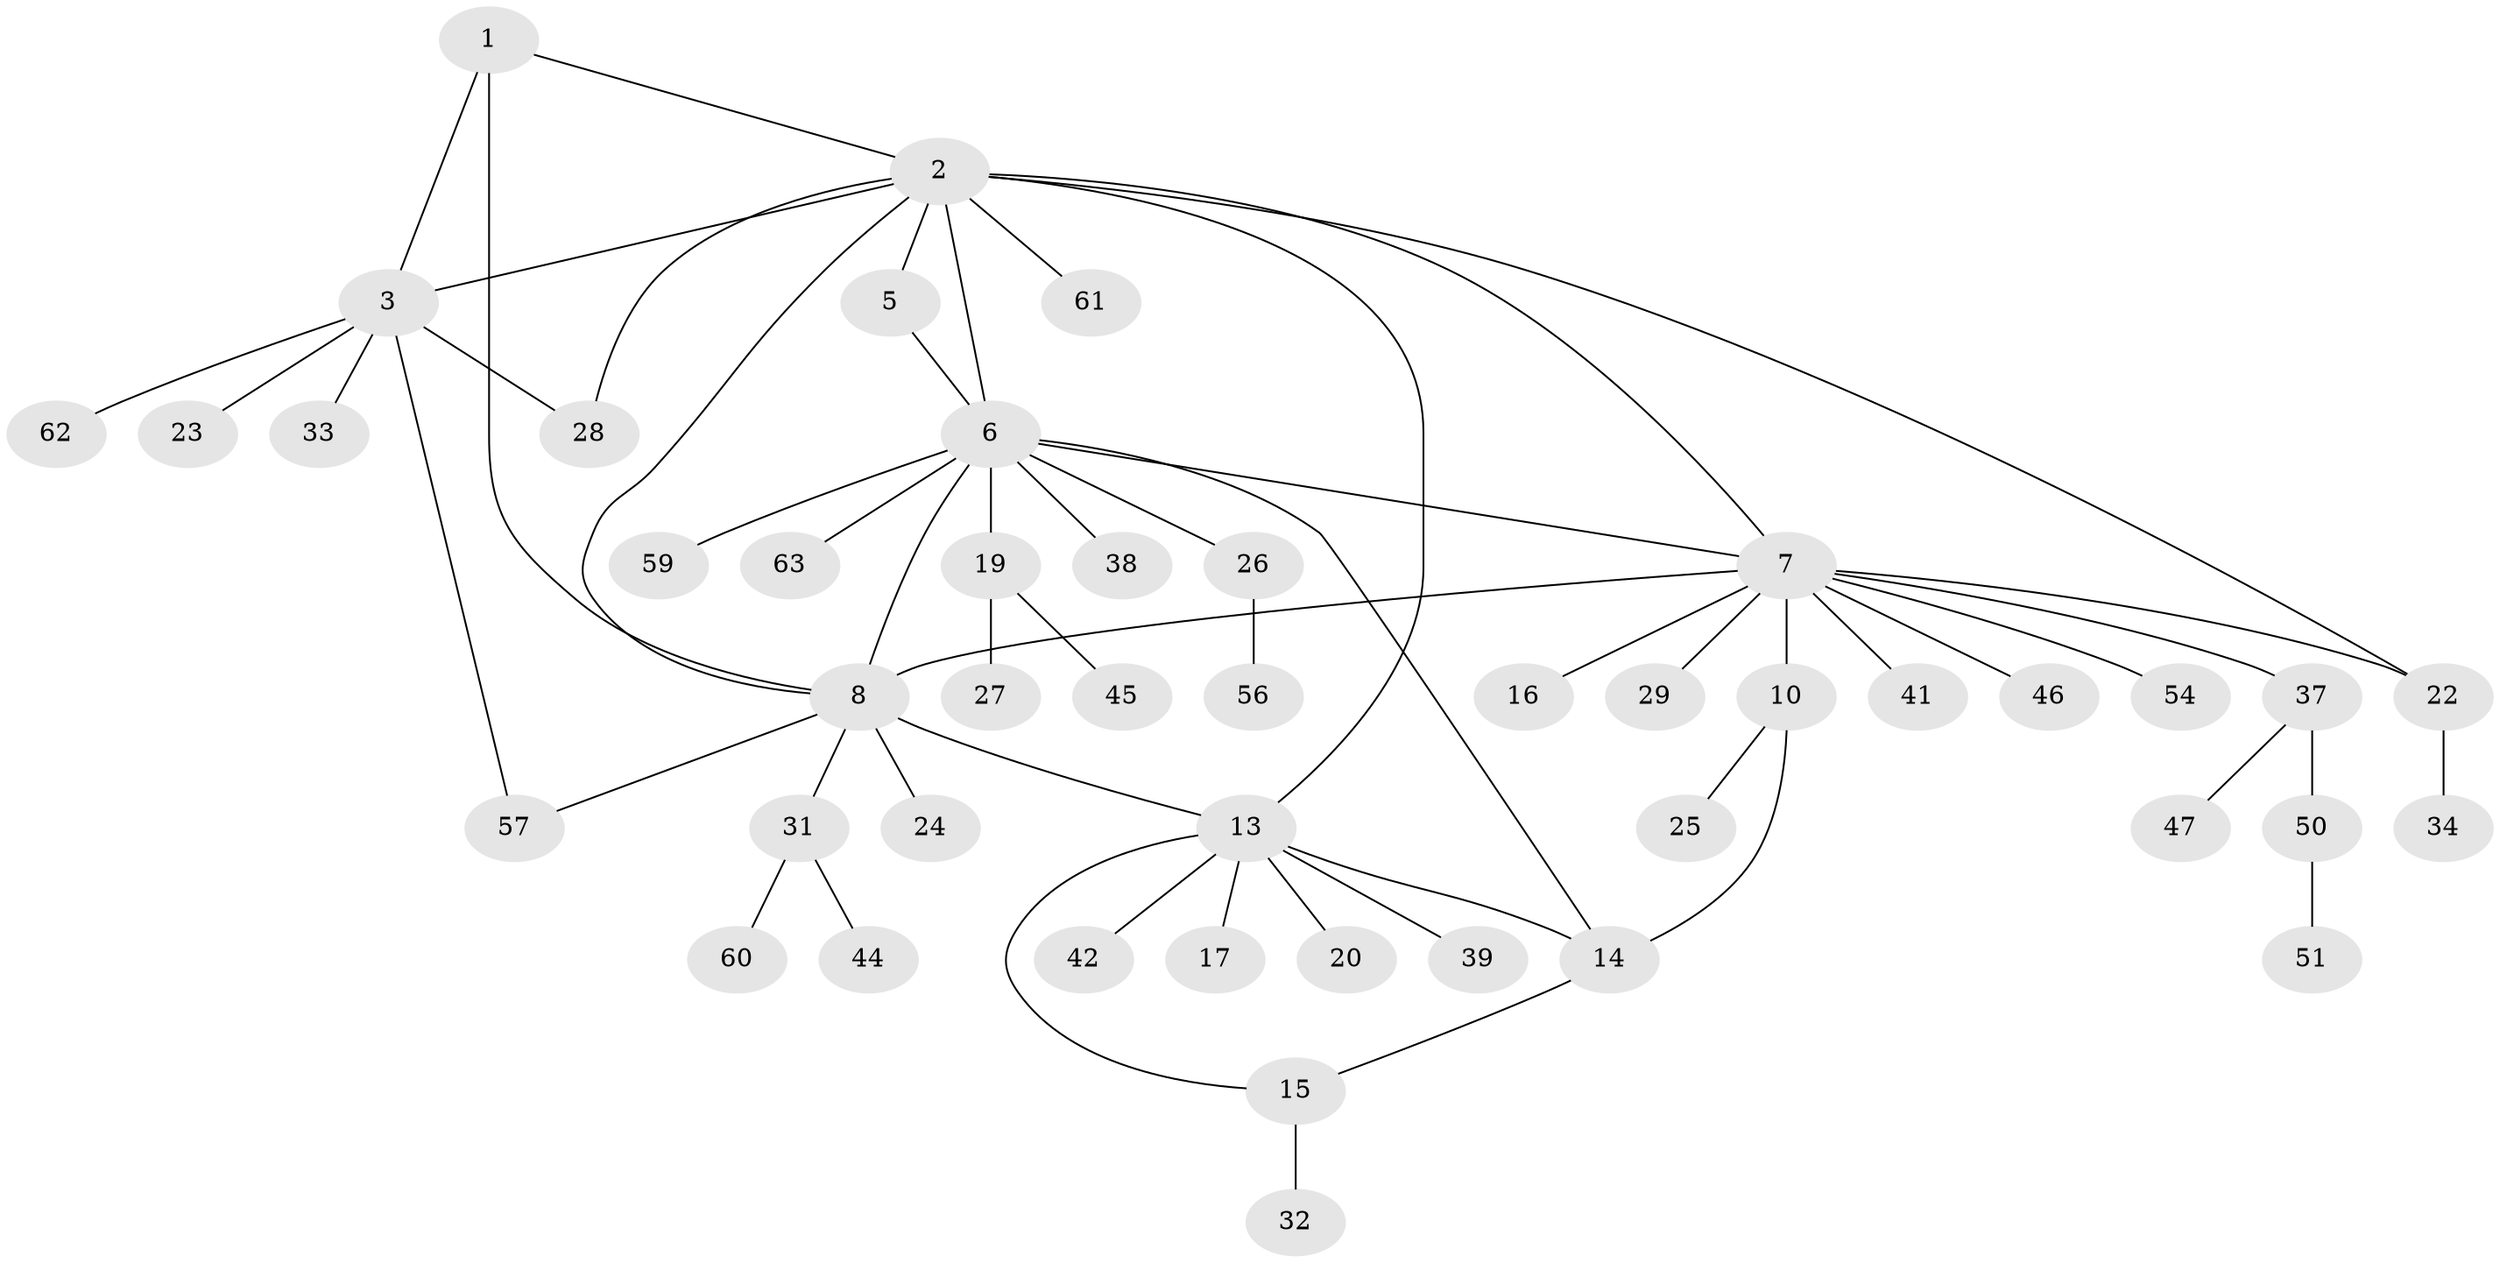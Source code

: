 // Generated by graph-tools (version 1.1) at 2025/52/02/27/25 19:52:21]
// undirected, 46 vertices, 58 edges
graph export_dot {
graph [start="1"]
  node [color=gray90,style=filled];
  1 [super="+35"];
  2 [super="+4"];
  3 [super="+18"];
  5;
  6 [super="+53"];
  7 [super="+12"];
  8 [super="+9"];
  10 [super="+11"];
  13 [super="+36"];
  14;
  15 [super="+21"];
  16 [super="+43"];
  17;
  19 [super="+30"];
  20;
  22 [super="+52"];
  23;
  24;
  25;
  26 [super="+55"];
  27;
  28;
  29;
  31 [super="+48"];
  32;
  33;
  34;
  37 [super="+40"];
  38;
  39;
  41;
  42;
  44 [super="+58"];
  45;
  46 [super="+49"];
  47;
  50;
  51 [super="+64"];
  54;
  56;
  57;
  59;
  60;
  61;
  62;
  63;
  1 -- 2;
  1 -- 3;
  1 -- 8;
  2 -- 3;
  2 -- 13;
  2 -- 22;
  2 -- 61;
  2 -- 7;
  2 -- 5;
  2 -- 6;
  2 -- 8;
  2 -- 28;
  3 -- 23;
  3 -- 28;
  3 -- 57;
  3 -- 62;
  3 -- 33;
  5 -- 6;
  6 -- 14;
  6 -- 19;
  6 -- 26;
  6 -- 38;
  6 -- 59;
  6 -- 63;
  6 -- 8;
  6 -- 7;
  7 -- 8 [weight=2];
  7 -- 37;
  7 -- 41;
  7 -- 54;
  7 -- 10 [weight=2];
  7 -- 46;
  7 -- 16;
  7 -- 22;
  7 -- 29;
  8 -- 24;
  8 -- 31;
  8 -- 57;
  8 -- 13;
  10 -- 14;
  10 -- 25;
  13 -- 14;
  13 -- 15;
  13 -- 17;
  13 -- 20;
  13 -- 39;
  13 -- 42;
  14 -- 15;
  15 -- 32;
  19 -- 27;
  19 -- 45;
  22 -- 34;
  26 -- 56;
  31 -- 44;
  31 -- 60;
  37 -- 47;
  37 -- 50;
  50 -- 51;
}
